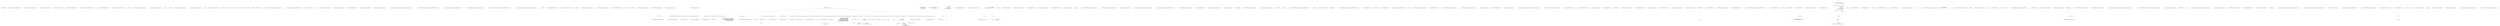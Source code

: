 digraph  {
n9 [label="Nancy.ViewEngines.DefaultViewRenderer", span=""];
n0 [cluster="Nancy.ViewEngines.DefaultViewRenderer.DefaultViewRenderer(Nancy.ViewEngines.IViewFactory)", label="Entry Nancy.ViewEngines.DefaultViewRenderer.DefaultViewRenderer(Nancy.ViewEngines.IViewFactory)", span="14-14"];
n2 [cluster="Nancy.ViewEngines.DefaultViewRenderer.DefaultViewRenderer(Nancy.ViewEngines.IViewFactory)", label="Exit Nancy.ViewEngines.DefaultViewRenderer.DefaultViewRenderer(Nancy.ViewEngines.IViewFactory)", span="14-14"];
n3 [cluster="Nancy.ViewEngines.DefaultViewRenderer.RenderView(Nancy.NancyContext, string, object)", label="Entry Nancy.ViewEngines.DefaultViewRenderer.RenderView(Nancy.NancyContext, string, object)", span="26-26"];
n7 [cluster="Nancy.ViewEngines.ViewLocationContext.ViewLocationContext()", label="Entry Nancy.ViewEngines.ViewLocationContext.ViewLocationContext()", span="5-5"];
n6 [cluster="Nancy.ViewEngines.DefaultViewRenderer.RenderView(Nancy.NancyContext, string, object)", label="Exit Nancy.ViewEngines.DefaultViewRenderer.RenderView(Nancy.NancyContext, string, object)", span="26-26"];
n8 [cluster="Nancy.ViewEngines.IViewFactory.RenderView(string, dynamic, Nancy.ViewEngines.ViewLocationContext)", label="Entry Nancy.ViewEngines.IViewFactory.RenderView(string, dynamic, Nancy.ViewEngines.ViewLocationContext)", span="14-14"];
m0_0 [cluster="Nancy.Tests.Unit.ViewEngines.DefaultViewRendererFixture.DefaultViewRendererFixture()", file="DefaultViewRendererFixture.cs", label="Entry Nancy.Tests.Unit.ViewEngines.DefaultViewRendererFixture.DefaultViewRendererFixture()", span="13-13"];
m0_3 [cluster="Nancy.Tests.Unit.ViewEngines.DefaultViewRendererFixture.DefaultViewRendererFixture()", file="DefaultViewRendererFixture.cs", label="Exit Nancy.Tests.Unit.ViewEngines.DefaultViewRendererFixture.DefaultViewRendererFixture()", span="13-13"];
m0_4 [cluster="Unk.>", file="DefaultViewRendererFixture.cs", label="Entry Unk.>", span=""];
m0_17 [cluster="Unk.Matches", file="DefaultViewRendererFixture.cs", label="Entry Unk.Matches", span=""];
m0_22 [cluster="Nancy.Tests.Unit.ViewEngines.DefaultViewRendererFixture.Should_invoke_factory_with_view_name()", file="DefaultViewRendererFixture.cs", label="Entry Nancy.Tests.Unit.ViewEngines.DefaultViewRendererFixture.Should_invoke_factory_with_view_name()", span="36-36"];
m0_26 [cluster="Nancy.Tests.Unit.ViewEngines.DefaultViewRendererFixture.Should_invoke_factory_with_view_name()", file="DefaultViewRendererFixture.cs", label="Exit Nancy.Tests.Unit.ViewEngines.DefaultViewRendererFixture.Should_invoke_factory_with_view_name()", span="36-36"];
m0_36 [cluster="object.Object()", file="DefaultViewRendererFixture.cs", label="Entry object.Object()", span="0-0"];
m0_13 [cluster="Unk.MustHaveHappened", file="DefaultViewRendererFixture.cs", label="Entry Unk.MustHaveHappened", span=""];
m0_31 [cluster="Nancy.Tests.Unit.ViewEngines.DefaultViewRendererFixture.Should_invoke_factory_with_model()", file="DefaultViewRendererFixture.cs", label="Entry Nancy.Tests.Unit.ViewEngines.DefaultViewRendererFixture.Should_invoke_factory_with_model()", span="49-49"];
m0_35 [cluster="Nancy.Tests.Unit.ViewEngines.DefaultViewRendererFixture.Should_invoke_factory_with_model()", file="DefaultViewRendererFixture.cs", label="Exit Nancy.Tests.Unit.ViewEngines.DefaultViewRendererFixture.Should_invoke_factory_with_model()", span="49-49"];
m0_12 [cluster="Unk.CallTo", file="DefaultViewRendererFixture.cs", label="Entry Unk.CallTo", span=""];
m0_27 [cluster="Nancy.ViewEngines.DefaultViewRenderer.RenderView(Nancy.NancyContext, string, object)", file="DefaultViewRendererFixture.cs", label="Entry Nancy.ViewEngines.DefaultViewRenderer.RenderView(Nancy.NancyContext, string, object)", span="26-26"];
m0_11 [cluster="Unk.RenderView", file="DefaultViewRendererFixture.cs", label="Entry Unk.RenderView", span=""];
m0_37 [cluster="lambda expression", file="DefaultViewRendererFixture.cs", label="Entry lambda expression", span="58-58"];
m0_14 [cluster="lambda expression", file="DefaultViewRendererFixture.cs", label="Entry lambda expression", span="29-32"];
m0_16 [cluster="lambda expression", file="DefaultViewRendererFixture.cs", label="Exit lambda expression", span="29-32"];
m0_18 [cluster="lambda expression", file="DefaultViewRendererFixture.cs", label="Entry lambda expression", span="32-32"];
m0_20 [cluster="lambda expression", file="DefaultViewRendererFixture.cs", label="Exit lambda expression", span="32-32"];
m0_28 [cluster="lambda expression", file="DefaultViewRendererFixture.cs", label="Entry lambda expression", span="45-45"];
m0_30 [cluster="lambda expression", file="DefaultViewRendererFixture.cs", label="Exit lambda expression", span="45-45"];
m0_39 [cluster="lambda expression", file="DefaultViewRendererFixture.cs", label="Exit lambda expression", span="58-58"];
m0_21 [cluster="Unk.Equals", file="DefaultViewRendererFixture.cs", label="Entry Unk.Equals", span=""];
m0_6 [cluster="Nancy.Tests.Unit.ViewEngines.DefaultViewRendererFixture.Should_invoke_factory_with_view_location_context_containing_context()", file="DefaultViewRendererFixture.cs", label="Entry Nancy.Tests.Unit.ViewEngines.DefaultViewRendererFixture.Should_invoke_factory_with_view_location_context_containing_context()", span="20-20"];
m0_10 [cluster="Nancy.Tests.Unit.ViewEngines.DefaultViewRendererFixture.Should_invoke_factory_with_view_location_context_containing_context()", file="DefaultViewRendererFixture.cs", label="Exit Nancy.Tests.Unit.ViewEngines.DefaultViewRendererFixture.Should_invoke_factory_with_view_location_context_containing_context()", span="20-20"];
m0_40 [file="DefaultViewRendererFixture.cs", label="Nancy.Tests.Unit.ViewEngines.DefaultViewRendererFixture", span=""];
m0_41 [file="DefaultViewRendererFixture.cs", label=context, span=""];
m0_42 [file="DefaultViewRendererFixture.cs", label=viewName, span=""];
m0_43 [file="DefaultViewRendererFixture.cs", label=model, span=""];
m1_0 [cluster="Nancy.ViewEngines.IViewRenderer.RenderView(Nancy.NancyContext, string, object)", file="IViewRenderer.cs", label="Entry Nancy.ViewEngines.IViewRenderer.RenderView(Nancy.NancyContext, string, object)", span="15-15"];
m1_1 [cluster="Nancy.ViewEngines.IViewRenderer.RenderView(Nancy.NancyContext, string, object)", file="IViewRenderer.cs", label="Exit Nancy.ViewEngines.IViewRenderer.RenderView(Nancy.NancyContext, string, object)", span="15-15"];
m2_143 [cluster="Nancy.Bootstrapper.Pipelines.Pipelines(Nancy.Bootstrapper.IPipelines)", file="NancyBootstrapperBase.cs", label="Entry Nancy.Bootstrapper.Pipelines.Pipelines(Nancy.Bootstrapper.IPipelines)", span="23-23"];
m2_66 [cluster="Nancy.Bootstrapper.NancyBootstrapperBase<TContainer>.GetApplicationStartupTasks()", file="NancyBootstrapperBase.cs", label="Entry Nancy.Bootstrapper.NancyBootstrapperBase<TContainer>.GetApplicationStartupTasks()", span="355-355"];
m2_94 [cluster="Nancy.Bootstrapper.NancyBootstrapperBase<TContainer>.GetApplicationStartupTasks()", file="NancyBootstrapperBase.cs", label="Exit Nancy.Bootstrapper.NancyBootstrapperBase<TContainer>.GetApplicationStartupTasks()", span="355-355"];
m2_59 [cluster="Nancy.Bootstrapper.NancyBootstrapperBase<TContainer>.RegisterInstances(TContainer, System.Collections.Generic.IEnumerable<Nancy.Bootstrapper.InstanceRegistration>)", file="NancyBootstrapperBase.cs", label="Entry Nancy.Bootstrapper.NancyBootstrapperBase<TContainer>.RegisterInstances(TContainer, System.Collections.Generic.IEnumerable<Nancy.Bootstrapper.InstanceRegistration>)", span="602-602"];
m2_164 [cluster="Nancy.Bootstrapper.NancyBootstrapperBase<TContainer>.RegisterInstances(TContainer, System.Collections.Generic.IEnumerable<Nancy.Bootstrapper.InstanceRegistration>)", file="NancyBootstrapperBase.cs", label="Exit Nancy.Bootstrapper.NancyBootstrapperBase<TContainer>.RegisterInstances(TContainer, System.Collections.Generic.IEnumerable<Nancy.Bootstrapper.InstanceRegistration>)", span="602-602"];
m2_146 [cluster="Nancy.Bootstrapper.NancyBootstrapperBase<TContainer>.RequestStartup(TContainer, Nancy.Bootstrapper.IPipelines, Nancy.NancyContext)", file="NancyBootstrapperBase.cs", label="Entry Nancy.Bootstrapper.NancyBootstrapperBase<TContainer>.RequestStartup(TContainer, Nancy.Bootstrapper.IPipelines, Nancy.NancyContext)", span="520-520"];
m2_152 [cluster="Nancy.Bootstrapper.NancyBootstrapperBase<TContainer>.RequestStartup(TContainer, Nancy.Bootstrapper.IPipelines, Nancy.NancyContext)", file="NancyBootstrapperBase.cs", label="Exit Nancy.Bootstrapper.NancyBootstrapperBase<TContainer>.RequestStartup(TContainer, Nancy.Bootstrapper.IPipelines, Nancy.NancyContext)", span="520-520"];
m2_65 [cluster="Nancy.Bootstrapper.NancyBootstrapperBase<TContainer>.RegisterModules(TContainer, System.Collections.Generic.IEnumerable<Nancy.Bootstrapper.ModuleRegistration>)", file="NancyBootstrapperBase.cs", label="Entry Nancy.Bootstrapper.NancyBootstrapperBase<TContainer>.RegisterModules(TContainer, System.Collections.Generic.IEnumerable<Nancy.Bootstrapper.ModuleRegistration>)", span="595-595"];
m2_163 [cluster="Nancy.Bootstrapper.NancyBootstrapperBase<TContainer>.RegisterModules(TContainer, System.Collections.Generic.IEnumerable<Nancy.Bootstrapper.ModuleRegistration>)", file="NancyBootstrapperBase.cs", label="Exit Nancy.Bootstrapper.NancyBootstrapperBase<TContainer>.RegisterModules(TContainer, System.Collections.Generic.IEnumerable<Nancy.Bootstrapper.ModuleRegistration>)", span="595-595"];
m2_133 [cluster="object.GetHashCode()", file="NancyBootstrapperBase.cs", label="Entry object.GetHashCode()", span="0-0"];
m2_62 [cluster="Nancy.Bootstrapper.NancyBootstrapperBase<TContainer>.GetEnvironmentConfigurator()", file="NancyBootstrapperBase.cs", label="Entry Nancy.Bootstrapper.NancyBootstrapperBase<TContainer>.GetEnvironmentConfigurator()", span="343-343"];
m2_92 [cluster="Nancy.Bootstrapper.NancyBootstrapperBase<TContainer>.GetEnvironmentConfigurator()", file="NancyBootstrapperBase.cs", label="Exit Nancy.Bootstrapper.NancyBootstrapperBase<TContainer>.GetEnvironmentConfigurator()", span="343-343"];
m2_129 [cluster="object.Equals(object)", file="NancyBootstrapperBase.cs", label="Entry object.Equals(object)", span="0-0"];
m2_46 [cluster="Nancy.Bootstrapper.NancyBootstrapperBase<TContainer>.RegisterBootstrapperTypes(TContainer)", file="NancyBootstrapperBase.cs", label="Entry Nancy.Bootstrapper.NancyBootstrapperBase<TContainer>.RegisterBootstrapperTypes(TContainer)", span="573-573"];
m2_160 [cluster="Nancy.Bootstrapper.NancyBootstrapperBase<TContainer>.RegisterBootstrapperTypes(TContainer)", file="NancyBootstrapperBase.cs", label="Exit Nancy.Bootstrapper.NancyBootstrapperBase<TContainer>.RegisterBootstrapperTypes(TContainer)", span="573-573"];
m2_68 [cluster="Nancy.Bootstrapper.IApplicationStartup.Initialize(Nancy.Bootstrapper.IPipelines)", file="NancyBootstrapperBase.cs", label="Entry Nancy.Bootstrapper.IApplicationStartup.Initialize(Nancy.Bootstrapper.IPipelines)", span="11-11"];
m2_150 [cluster="object.ToString()", file="NancyBootstrapperBase.cs", label="Entry object.ToString()", span="0-0"];
m2_197 [cluster="System.Activator.CreateInstance(System.Type)", file="NancyBootstrapperBase.cs", label="Entry System.Activator.CreateInstance(System.Type)", span="0-0"];
m2_56 [cluster="Nancy.Bootstrapper.NancyBootstrapperBase<TContainer>.GetAdditionalInstances()", file="NancyBootstrapperBase.cs", label="Entry Nancy.Bootstrapper.NancyBootstrapperBase<TContainer>.GetAdditionalInstances()", span="609-609"];
m2_165 [cluster="Nancy.Bootstrapper.NancyBootstrapperBase<TContainer>.GetAdditionalInstances()", file="NancyBootstrapperBase.cs", label="return new[] {\r\n                new InstanceRegistration(typeof(CryptographyConfiguration), this.CryptographyConfiguration),\r\n                new InstanceRegistration(typeof(NancyInternalConfiguration), this.GetInitializedInternalConfiguration()),\r\n                new InstanceRegistration(typeof(IRootPathProvider), this.RootPathProvider),\r\n                new InstanceRegistration(typeof(IAssemblyCatalog), this.AssemblyCatalog),\r\n                new InstanceRegistration(typeof(ITypeCatalog), this.TypeCatalog),\r\n            };", span="611-617"];
m2_166 [cluster="Nancy.Bootstrapper.NancyBootstrapperBase<TContainer>.GetAdditionalInstances()", file="NancyBootstrapperBase.cs", label="Exit Nancy.Bootstrapper.NancyBootstrapperBase<TContainer>.GetAdditionalInstances()", span="609-609"];
m2_187 [cluster="Nancy.Bootstrapper.NancyBootstrapperBase<TContainer>.GetRootPathProvider()", file="NancyBootstrapperBase.cs", label="Entry Nancy.Bootstrapper.NancyBootstrapperBase<TContainer>.GetRootPathProvider()", span="683-683"];
m2_188 [cluster="Nancy.Bootstrapper.NancyBootstrapperBase<TContainer>.GetRootPathProvider()", file="NancyBootstrapperBase.cs", label="var providerTypes = this.TypeCatalog\r\n                .GetTypesAssignableTo<IRootPathProvider>(TypeResolveStrategies.ExcludeNancy)\r\n                .ToArray()", span="685-687"];
m2_189 [cluster="Nancy.Bootstrapper.NancyBootstrapperBase<TContainer>.GetRootPathProvider()", file="NancyBootstrapperBase.cs", label="providerTypes.Length > 1", span="689-689"];
m2_190 [cluster="Nancy.Bootstrapper.NancyBootstrapperBase<TContainer>.GetRootPathProvider()", file="NancyBootstrapperBase.cs", label="throw new MultipleRootPathProvidersLocatedException(providerTypes);", span="691-691"];
m2_191 [cluster="Nancy.Bootstrapper.NancyBootstrapperBase<TContainer>.GetRootPathProvider()", file="NancyBootstrapperBase.cs", label="var providerType =\r\n                providerTypes.SingleOrDefault() ?? typeof(DefaultRootPathProvider)", span="694-695"];
m2_192 [cluster="Nancy.Bootstrapper.NancyBootstrapperBase<TContainer>.GetRootPathProvider()", file="NancyBootstrapperBase.cs", label="return Activator.CreateInstance(providerType) as IRootPathProvider;", span="697-697"];
m2_193 [cluster="Nancy.Bootstrapper.NancyBootstrapperBase<TContainer>.GetRootPathProvider()", file="NancyBootstrapperBase.cs", label="Exit Nancy.Bootstrapper.NancyBootstrapperBase<TContainer>.GetRootPathProvider()", span="683-683"];
m2_126 [cluster="Nancy.Bootstrapper.NancyBootstrapperBase<TContainer>.Equals(object)", file="NancyBootstrapperBase.cs", label="Entry Nancy.Bootstrapper.NancyBootstrapperBase<TContainer>.Equals(object)", span="453-453"];
m2_127 [cluster="Nancy.Bootstrapper.NancyBootstrapperBase<TContainer>.Equals(object)", file="NancyBootstrapperBase.cs", label="return base.Equals(obj);", span="455-455"];
m2_128 [cluster="Nancy.Bootstrapper.NancyBootstrapperBase<TContainer>.Equals(object)", file="NancyBootstrapperBase.cs", label="Exit Nancy.Bootstrapper.NancyBootstrapperBase<TContainer>.Equals(object)", span="453-453"];
m2_125 [cluster="Nancy.Bootstrapper.NancyBootstrapperBase<TContainer>.Dispose(bool)", file="NancyBootstrapperBase.cs", label="Entry Nancy.Bootstrapper.NancyBootstrapperBase<TContainer>.Dispose(bool)", span="544-544"];
m2_155 [cluster="Nancy.Bootstrapper.NancyBootstrapperBase<TContainer>.Dispose(bool)", file="NancyBootstrapperBase.cs", label="Exit Nancy.Bootstrapper.NancyBootstrapperBase<TContainer>.Dispose(bool)", span="544-544"];
m2_54 [cluster="string.Format(string, object)", file="NancyBootstrapperBase.cs", label="Entry string.Format(string, object)", span="0-0"];
m2_95 [cluster="Nancy.Bootstrapper.NancyBootstrapperBase<TContainer>.RegisterAndGetRequestStartupTasks(TContainer, System.Type[])", file="NancyBootstrapperBase.cs", label="Entry Nancy.Bootstrapper.NancyBootstrapperBase<TContainer>.RegisterAndGetRequestStartupTasks(TContainer, System.Type[])", span="363-363"];
m2_96 [cluster="Nancy.Bootstrapper.NancyBootstrapperBase<TContainer>.RegisterAndGetRequestStartupTasks(TContainer, System.Type[])", file="NancyBootstrapperBase.cs", label="Exit Nancy.Bootstrapper.NancyBootstrapperBase<TContainer>.RegisterAndGetRequestStartupTasks(TContainer, System.Type[])", span="363-363"];
m2_49 [cluster="Nancy.Bootstrapper.NancyInternalConfiguration.GetCollectionTypeRegistrations()", file="NancyBootstrapperBase.cs", label="Entry Nancy.Bootstrapper.NancyInternalConfiguration.GetCollectionTypeRegistrations()", span="406-406"];
m2_64 [cluster="Nancy.Bootstrapper.NancyBootstrapperBase<TContainer>.RegisterNancyEnvironment(TContainer, Nancy.Configuration.INancyEnvironment)", file="NancyBootstrapperBase.cs", label="Entry Nancy.Bootstrapper.NancyBootstrapperBase<TContainer>.RegisterNancyEnvironment(TContainer, Nancy.Configuration.INancyEnvironment)", span="565-565"];
m2_159 [cluster="Nancy.Bootstrapper.NancyBootstrapperBase<TContainer>.RegisterNancyEnvironment(TContainer, Nancy.Configuration.INancyEnvironment)", file="NancyBootstrapperBase.cs", label="Exit Nancy.Bootstrapper.NancyBootstrapperBase<TContainer>.RegisterNancyEnvironment(TContainer, Nancy.Configuration.INancyEnvironment)", span="565-565"];
m2_71 [cluster="Nancy.AsyncNamedPipelineBase<TAsyncDelegate, TSyncDelegate>.AddItemToStartOfPipeline(TSyncDelegate)", file="NancyBootstrapperBase.cs", label="Entry Nancy.AsyncNamedPipelineBase<TAsyncDelegate, TSyncDelegate>.AddItemToStartOfPipeline(TSyncDelegate)", span="64-64"];
m2_55 [cluster="Nancy.Conventions.NancyConventions.GetInstanceRegistrations()", file="NancyBootstrapperBase.cs", label="Entry Nancy.Conventions.NancyConventions.GetInstanceRegistrations()", span="72-72"];
m2_145 [cluster="Nancy.Bootstrapper.IRequestStartup.Initialize(Nancy.Bootstrapper.IPipelines, Nancy.NancyContext)", file="NancyBootstrapperBase.cs", label="Entry Nancy.Bootstrapper.IRequestStartup.Initialize(Nancy.Bootstrapper.IPipelines, Nancy.NancyContext)", span="12-12"];
m2_48 [cluster="Nancy.Bootstrapper.NancyInternalConfiguration.GetTypeRegistrations()", file="NancyBootstrapperBase.cs", label="Entry Nancy.Bootstrapper.NancyInternalConfiguration.GetTypeRegistrations()", span="356-356"];
m2_7 [cluster="Nancy.Tests.Fakes.FakeRoute.FakeRoute()", file="NancyBootstrapperBase.cs", label="Entry Nancy.Tests.Fakes.FakeRoute.FakeRoute()", span="8-8"];
m2_47 [cluster="Nancy.Bootstrapper.NancyBootstrapperBase<TContainer>.ConfigureApplicationContainer(TContainer)", file="NancyBootstrapperBase.cs", label="Entry Nancy.Bootstrapper.NancyBootstrapperBase<TContainer>.ConfigureApplicationContainer(TContainer)", span="528-528"];
m2_153 [cluster="Nancy.Bootstrapper.NancyBootstrapperBase<TContainer>.ConfigureApplicationContainer(TContainer)", file="NancyBootstrapperBase.cs", label="Exit Nancy.Bootstrapper.NancyBootstrapperBase<TContainer>.ConfigureApplicationContainer(TContainer)", span="528-528"];
m2_11 [cluster="System.Func<T, TResult>.Invoke(T)", file="NancyBootstrapperBase.cs", label="Entry System.Func<T, TResult>.Invoke(T)", span="0-0"];
m2_3 [cluster="Nancy.Tests.Fakes.FakeRouteResolver.GetRoute(Nancy.IRequest, System.Collections.Generic.IEnumerable<Nancy.ModuleMeta>, Nancy.INancyApplication)", file="NancyBootstrapperBase.cs", label="this.Path = description.Path", span="14-14"];
m2_61 [cluster="Nancy.Bootstrapper.NancyBootstrapperBase<TContainer>.RegisterRegistrationTasks(System.Collections.Generic.IEnumerable<Nancy.Bootstrapper.IRegistrations>)", file="NancyBootstrapperBase.cs", label="Entry Nancy.Bootstrapper.NancyBootstrapperBase<TContainer>.RegisterRegistrationTasks(System.Collections.Generic.IEnumerable<Nancy.Bootstrapper.IRegistrations>)", span="656-656"];
m2_179 [cluster="Nancy.Bootstrapper.NancyBootstrapperBase<TContainer>.RegisterRegistrationTasks(System.Collections.Generic.IEnumerable<Nancy.Bootstrapper.IRegistrations>)", file="NancyBootstrapperBase.cs", label="this.RegisterTypes(this.ApplicationContainer, applicationTypeRegistrations)", span="664-664"];
m2_177 [cluster="Nancy.Bootstrapper.NancyBootstrapperBase<TContainer>.RegisterRegistrationTasks(System.Collections.Generic.IEnumerable<Nancy.Bootstrapper.IRegistrations>)", file="NancyBootstrapperBase.cs", label="var applicationTypeRegistrations = registrationTask.TypeRegistrations", span="660-660"];
m2_182 [cluster="Nancy.Bootstrapper.NancyBootstrapperBase<TContainer>.RegisterRegistrationTasks(System.Collections.Generic.IEnumerable<Nancy.Bootstrapper.IRegistrations>)", file="NancyBootstrapperBase.cs", label="this.RegisterCollectionTypes(this.ApplicationContainer, applicationCollectionRegistrations)", span="671-671"];
m2_185 [cluster="Nancy.Bootstrapper.NancyBootstrapperBase<TContainer>.RegisterRegistrationTasks(System.Collections.Generic.IEnumerable<Nancy.Bootstrapper.IRegistrations>)", file="NancyBootstrapperBase.cs", label="this.RegisterInstances(this.ApplicationContainer, applicationInstanceRegistrations)", span="678-678"];
m2_178 [cluster="Nancy.Bootstrapper.NancyBootstrapperBase<TContainer>.RegisterRegistrationTasks(System.Collections.Generic.IEnumerable<Nancy.Bootstrapper.IRegistrations>)", file="NancyBootstrapperBase.cs", label="applicationTypeRegistrations != null", span="662-662"];
m2_180 [cluster="Nancy.Bootstrapper.NancyBootstrapperBase<TContainer>.RegisterRegistrationTasks(System.Collections.Generic.IEnumerable<Nancy.Bootstrapper.IRegistrations>)", file="NancyBootstrapperBase.cs", label="var applicationCollectionRegistrations = registrationTask.CollectionTypeRegistrations", span="667-667"];
m2_176 [cluster="Nancy.Bootstrapper.NancyBootstrapperBase<TContainer>.RegisterRegistrationTasks(System.Collections.Generic.IEnumerable<Nancy.Bootstrapper.IRegistrations>)", file="NancyBootstrapperBase.cs", label="registrationTasks.ToList()", span="658-658"];
m2_181 [cluster="Nancy.Bootstrapper.NancyBootstrapperBase<TContainer>.RegisterRegistrationTasks(System.Collections.Generic.IEnumerable<Nancy.Bootstrapper.IRegistrations>)", file="NancyBootstrapperBase.cs", label="applicationCollectionRegistrations != null", span="669-669"];
m2_183 [cluster="Nancy.Bootstrapper.NancyBootstrapperBase<TContainer>.RegisterRegistrationTasks(System.Collections.Generic.IEnumerable<Nancy.Bootstrapper.IRegistrations>)", file="NancyBootstrapperBase.cs", label="var applicationInstanceRegistrations = registrationTask.InstanceRegistrations", span="674-674"];
m2_184 [cluster="Nancy.Bootstrapper.NancyBootstrapperBase<TContainer>.RegisterRegistrationTasks(System.Collections.Generic.IEnumerable<Nancy.Bootstrapper.IRegistrations>)", file="NancyBootstrapperBase.cs", label="applicationInstanceRegistrations != null", span="676-676"];
m2_186 [cluster="Nancy.Bootstrapper.NancyBootstrapperBase<TContainer>.RegisterRegistrationTasks(System.Collections.Generic.IEnumerable<Nancy.Bootstrapper.IRegistrations>)", file="NancyBootstrapperBase.cs", label="Exit Nancy.Bootstrapper.NancyBootstrapperBase<TContainer>.RegisterRegistrationTasks(System.Collections.Generic.IEnumerable<Nancy.Bootstrapper.IRegistrations>)", span="656-656"];
m2_144 [cluster="System.Collections.Generic.IEnumerable<TSource>.Any<TSource>()", file="NancyBootstrapperBase.cs", label="Entry System.Collections.Generic.IEnumerable<TSource>.Any<TSource>()", span="0-0"];
m2_89 [cluster="System.IO.Stream.Write(byte[], int, int)", file="NancyBootstrapperBase.cs", label="Entry System.IO.Stream.Write(byte[], int, int)", span="0-0"];
m2_53 [cluster="Nancy.Conventions.NancyConventions.Validate()", file="NancyBootstrapperBase.cs", label="Entry Nancy.Conventions.NancyConventions.Validate()", span="54-54"];
m2_134 [cluster="Nancy.Bootstrapper.NancyBootstrapperBase<TContainer>.InitializeRequestPipelines(Nancy.NancyContext)", file="NancyBootstrapperBase.cs", label="Entry Nancy.Bootstrapper.NancyBootstrapperBase<TContainer>.InitializeRequestPipelines(Nancy.NancyContext)", span="472-472"];
m2_135 [cluster="Nancy.Bootstrapper.NancyBootstrapperBase<TContainer>.InitializeRequestPipelines(Nancy.NancyContext)", file="NancyBootstrapperBase.cs", label="var requestPipelines =\r\n                new Pipelines(this.ApplicationPipelines)", span="474-475"];
m2_136 [cluster="Nancy.Bootstrapper.NancyBootstrapperBase<TContainer>.InitializeRequestPipelines(Nancy.NancyContext)", file="NancyBootstrapperBase.cs", label="this.RequestStartupTaskTypeCache.Any()", span="477-477"];
m2_137 [cluster="Nancy.Bootstrapper.NancyBootstrapperBase<TContainer>.InitializeRequestPipelines(Nancy.NancyContext)", file="NancyBootstrapperBase.cs", label="var startupTasks = this.RegisterAndGetRequestStartupTasks(this.ApplicationContainer, this.RequestStartupTaskTypeCache)", span="479-479"];
m2_140 [cluster="Nancy.Bootstrapper.NancyBootstrapperBase<TContainer>.InitializeRequestPipelines(Nancy.NancyContext)", file="NancyBootstrapperBase.cs", label="this.RequestStartup(this.ApplicationContainer, requestPipelines, context)", span="487-487"];
m2_139 [cluster="Nancy.Bootstrapper.NancyBootstrapperBase<TContainer>.InitializeRequestPipelines(Nancy.NancyContext)", file="NancyBootstrapperBase.cs", label="requestStartup.Initialize(requestPipelines, context)", span="483-483"];
m2_141 [cluster="Nancy.Bootstrapper.NancyBootstrapperBase<TContainer>.InitializeRequestPipelines(Nancy.NancyContext)", file="NancyBootstrapperBase.cs", label="return requestPipelines;", span="489-489"];
m2_138 [cluster="Nancy.Bootstrapper.NancyBootstrapperBase<TContainer>.InitializeRequestPipelines(Nancy.NancyContext)", file="NancyBootstrapperBase.cs", label=startupTasks, span="481-481"];
m2_142 [cluster="Nancy.Bootstrapper.NancyBootstrapperBase<TContainer>.InitializeRequestPipelines(Nancy.NancyContext)", file="NancyBootstrapperBase.cs", label="Exit Nancy.Bootstrapper.NancyBootstrapperBase<TContainer>.InitializeRequestPipelines(Nancy.NancyContext)", span="472-472"];
m2_44 [cluster="System.InvalidOperationException.InvalidOperationException(string)", file="NancyBootstrapperBase.cs", label="Entry System.InvalidOperationException.InvalidOperationException(string)", span="0-0"];
m2_52 [cluster="Nancy.Bootstrapper.NancyBootstrapperBase<TContainer>.ConfigureConventions(Nancy.Conventions.NancyConventions)", file="NancyBootstrapperBase.cs", label="Entry Nancy.Bootstrapper.NancyBootstrapperBase<TContainer>.ConfigureConventions(Nancy.Conventions.NancyConventions)", span="536-536"];
m2_154 [cluster="Nancy.Bootstrapper.NancyBootstrapperBase<TContainer>.ConfigureConventions(Nancy.Conventions.NancyConventions)", file="NancyBootstrapperBase.cs", label="Exit Nancy.Bootstrapper.NancyBootstrapperBase<TContainer>.ConfigureConventions(Nancy.Conventions.NancyConventions)", span="536-536"];
m2_130 [cluster="Nancy.Bootstrapper.NancyBootstrapperBase<TContainer>.GetHashCode()", file="NancyBootstrapperBase.cs", label="Entry Nancy.Bootstrapper.NancyBootstrapperBase<TContainer>.GetHashCode()", span="462-462"];
m2_131 [cluster="Nancy.Bootstrapper.NancyBootstrapperBase<TContainer>.GetHashCode()", file="NancyBootstrapperBase.cs", label="return base.GetHashCode();", span="464-464"];
m2_132 [cluster="Nancy.Bootstrapper.NancyBootstrapperBase<TContainer>.GetHashCode()", file="NancyBootstrapperBase.cs", label="Exit Nancy.Bootstrapper.NancyBootstrapperBase<TContainer>.GetHashCode()", span="462-462"];
m2_73 [cluster="Nancy.Diagnostics.IDiagnostics.Initialize(Nancy.Bootstrapper.IPipelines)", file="NancyBootstrapperBase.cs", label="Entry Nancy.Diagnostics.IDiagnostics.Initialize(Nancy.Bootstrapper.IPipelines)", span="13-13"];
m2_170 [cluster="Nancy.Bootstrapper.CollectionTypeRegistration.CollectionTypeRegistration(System.Type, System.Collections.Generic.IEnumerable<System.Type>, Nancy.Bootstrapper.Lifetime)", file="NancyBootstrapperBase.cs", label="Entry Nancy.Bootstrapper.CollectionTypeRegistration.CollectionTypeRegistration(System.Type, System.Collections.Generic.IEnumerable<System.Type>, Nancy.Bootstrapper.Lifetime)", span="21-21"];
m2_51 [cluster="System.Collections.Generic.IEnumerable<TSource>.Concat<TSource>(System.Collections.Generic.IEnumerable<TSource>)", file="NancyBootstrapperBase.cs", label="Entry System.Collections.Generic.IEnumerable<TSource>.Concat<TSource>(System.Collections.Generic.IEnumerable<TSource>)", span="0-0"];
m2_194 [cluster="Nancy.ITypeCatalog.GetTypesAssignableTo<TType>(Nancy.TypeResolveStrategy)", file="NancyBootstrapperBase.cs", label="Entry Nancy.ITypeCatalog.GetTypesAssignableTo<TType>(Nancy.TypeResolveStrategy)", span="39-39"];
m2_196 [cluster="System.Collections.Generic.IEnumerable<TSource>.SingleOrDefault<TSource>()", file="NancyBootstrapperBase.cs", label="Entry System.Collections.Generic.IEnumerable<TSource>.SingleOrDefault<TSource>()", span="0-0"];
m2_147 [cluster="Nancy.Bootstrapper.NancyBootstrapperBase<TContainer>.ToString()", file="NancyBootstrapperBase.cs", label="Entry Nancy.Bootstrapper.NancyBootstrapperBase<TContainer>.ToString()", span="496-496"];
m2_148 [cluster="Nancy.Bootstrapper.NancyBootstrapperBase<TContainer>.ToString()", file="NancyBootstrapperBase.cs", label="return base.ToString();", span="498-498"];
m2_149 [cluster="Nancy.Bootstrapper.NancyBootstrapperBase<TContainer>.ToString()", file="NancyBootstrapperBase.cs", label="Exit Nancy.Bootstrapper.NancyBootstrapperBase<TContainer>.ToString()", span="496-496"];
m2_83 [cluster="string.IsNullOrEmpty(string)", file="NancyBootstrapperBase.cs", label="Entry string.IsNullOrEmpty(string)", span="0-0"];
m2_175 [cluster="System.InvalidOperationException.InvalidOperationException(string, System.Exception)", file="NancyBootstrapperBase.cs", label="Entry System.InvalidOperationException.InvalidOperationException(string, System.Exception)", span="0-0"];
m2_72 [cluster="Nancy.Bootstrapper.NancyBootstrapperBase<TContainer>.GetDiagnostics()", file="NancyBootstrapperBase.cs", label="Entry Nancy.Bootstrapper.NancyBootstrapperBase<TContainer>.GetDiagnostics()", span="349-349"];
m2_93 [cluster="Nancy.Bootstrapper.NancyBootstrapperBase<TContainer>.GetDiagnostics()", file="NancyBootstrapperBase.cs", label="Exit Nancy.Bootstrapper.NancyBootstrapperBase<TContainer>.GetDiagnostics()", span="349-349"];
m2_67 [cluster="System.Collections.Generic.IEnumerable<TSource>.ToList<TSource>()", file="NancyBootstrapperBase.cs", label="Entry System.Collections.Generic.IEnumerable<TSource>.ToList<TSource>()", span="0-0"];
m2_167 [cluster="Nancy.Bootstrapper.InstanceRegistration.InstanceRegistration(System.Type, object)", file="NancyBootstrapperBase.cs", label="Entry Nancy.Bootstrapper.InstanceRegistration.InstanceRegistration(System.Type, object)", span="14-14"];
m2_102 [cluster="Nancy.Bootstrapper.NancyBootstrapperBase<TContainer>.GetEngine()", file="NancyBootstrapperBase.cs", label="Entry Nancy.Bootstrapper.NancyBootstrapperBase<TContainer>.GetEngine()", span="390-390"];
m2_103 [cluster="Nancy.Bootstrapper.NancyBootstrapperBase<TContainer>.GetEngine()", file="NancyBootstrapperBase.cs", label="!this.initialised", span="392-392"];
m2_105 [cluster="Nancy.Bootstrapper.NancyBootstrapperBase<TContainer>.GetEngine()", file="NancyBootstrapperBase.cs", label="var engine = this.SafeGetNancyEngineInstance()", span="397-397"];
m2_106 [cluster="Nancy.Bootstrapper.NancyBootstrapperBase<TContainer>.GetEngine()", file="NancyBootstrapperBase.cs", label="engine.RequestPipelinesFactory = this.InitializeRequestPipelines", span="399-399"];
m2_104 [cluster="Nancy.Bootstrapper.NancyBootstrapperBase<TContainer>.GetEngine()", file="NancyBootstrapperBase.cs", label="throw new InvalidOperationException(''Bootstrapper is not initialised. Call Initialise before GetEngine'');", span="394-394"];
m2_107 [cluster="Nancy.Bootstrapper.NancyBootstrapperBase<TContainer>.GetEngine()", file="NancyBootstrapperBase.cs", label="return engine;", span="401-401"];
m2_108 [cluster="Nancy.Bootstrapper.NancyBootstrapperBase<TContainer>.GetEngine()", file="NancyBootstrapperBase.cs", label="Exit Nancy.Bootstrapper.NancyBootstrapperBase<TContainer>.GetEngine()", span="390-390"];
m2_195 [cluster="Nancy.Bootstrapper.MultipleRootPathProvidersLocatedException.MultipleRootPathProvidersLocatedException(System.Collections.Generic.IEnumerable<System.Type>)", file="NancyBootstrapperBase.cs", label="Entry Nancy.Bootstrapper.MultipleRootPathProvidersLocatedException.MultipleRootPathProvidersLocatedException(System.Collections.Generic.IEnumerable<System.Type>)", span="51-51"];
m2_12 [cluster="Nancy.Bootstrapper.NancyBootstrapperBase<TContainer>.Initialise()", file="NancyBootstrapperBase.cs", label="Entry Nancy.Bootstrapper.NancyBootstrapperBase<TContainer>.Initialise()", span="241-241"];
m2_21 [cluster="Nancy.Bootstrapper.NancyBootstrapperBase<TContainer>.Initialise()", color=green, community=1, file="NancyBootstrapperBase.cs", label="var typeRegistrations =\r\n                configuration.GetTypeRegistrations()", prediction=0, span="262-263"];
m2_13 [cluster="Nancy.Bootstrapper.NancyBootstrapperBase<TContainer>.Initialise()", file="NancyBootstrapperBase.cs", label="var configuration =\r\n                this.GetInitializedInternalConfiguration()", span="243-244"];
m2_20 [cluster="Nancy.Bootstrapper.NancyBootstrapperBase<TContainer>.Initialise()", file="NancyBootstrapperBase.cs", label="this.ConfigureApplicationContainer(this.ApplicationContainer)", span="260-260"];
m2_22 [cluster="Nancy.Bootstrapper.NancyBootstrapperBase<TContainer>.Initialise()", file="NancyBootstrapperBase.cs", label="var collectionTypeRegistrations = configuration\r\n                .GetCollectionTypeRegistrations()\r\n                .Concat(this.GetApplicationCollections())", span="265-267"];
m2_28 [cluster="Nancy.Bootstrapper.NancyBootstrapperBase<TContainer>.Initialise()", file="NancyBootstrapperBase.cs", label="this.RegisterTypes(this.ApplicationContainer, typeRegistrations)", span="280-280"];
m2_14 [cluster="Nancy.Bootstrapper.NancyBootstrapperBase<TContainer>.Initialise()", file="NancyBootstrapperBase.cs", label="configuration == null", span="246-246"];
m2_16 [cluster="Nancy.Bootstrapper.NancyBootstrapperBase<TContainer>.Initialise()", file="NancyBootstrapperBase.cs", label="!configuration.IsValid", span="251-251"];
m2_19 [cluster="Nancy.Bootstrapper.NancyBootstrapperBase<TContainer>.Initialise()", file="NancyBootstrapperBase.cs", label="this.RegisterBootstrapperTypes(this.ApplicationContainer)", span="258-258"];
m2_23 [cluster="Nancy.Bootstrapper.NancyBootstrapperBase<TContainer>.Initialise()", file="NancyBootstrapperBase.cs", label="this.ConfigureConventions(this.Conventions)", span="270-270"];
m2_29 [cluster="Nancy.Bootstrapper.NancyBootstrapperBase<TContainer>.Initialise()", file="NancyBootstrapperBase.cs", label="this.RegisterCollectionTypes(this.ApplicationContainer, collectionTypeRegistrations)", span="281-281"];
m2_27 [cluster="Nancy.Bootstrapper.NancyBootstrapperBase<TContainer>.Initialise()", file="NancyBootstrapperBase.cs", label="var instanceRegistrations = this.Conventions.GetInstanceRegistrations()\r\n                                            .Concat(this.GetAdditionalInstances())", span="277-278"];
m2_18 [cluster="Nancy.Bootstrapper.NancyBootstrapperBase<TContainer>.Initialise()", file="NancyBootstrapperBase.cs", label="this.ApplicationContainer = this.GetApplicationContainer()", span="256-256"];
m2_24 [cluster="Nancy.Bootstrapper.NancyBootstrapperBase<TContainer>.Initialise()", file="NancyBootstrapperBase.cs", label="var conventionValidationResult = this.Conventions.Validate()", span="271-271"];
m2_30 [cluster="Nancy.Bootstrapper.NancyBootstrapperBase<TContainer>.Initialise()", file="NancyBootstrapperBase.cs", label="this.RegisterInstances(this.ApplicationContainer, instanceRegistrations)", span="282-282"];
m2_31 [cluster="Nancy.Bootstrapper.NancyBootstrapperBase<TContainer>.Initialise()", file="NancyBootstrapperBase.cs", label="this.RegisterRegistrationTasks(this.GetRegistrationTasks())", span="283-283"];
m2_32 [cluster="Nancy.Bootstrapper.NancyBootstrapperBase<TContainer>.Initialise()", file="NancyBootstrapperBase.cs", label="var environment = this.GetEnvironmentConfigurator().ConfigureEnvironment(this.Configure)", span="285-285"];
m2_33 [cluster="Nancy.Bootstrapper.NancyBootstrapperBase<TContainer>.Initialise()", file="NancyBootstrapperBase.cs", label="this.RegisterNancyEnvironment(this.ApplicationContainer, environment)", span="286-286"];
m2_34 [cluster="Nancy.Bootstrapper.NancyBootstrapperBase<TContainer>.Initialise()", file="NancyBootstrapperBase.cs", label="this.RegisterModules(this.ApplicationContainer, this.Modules)", span="288-288"];
m2_35 [cluster="Nancy.Bootstrapper.NancyBootstrapperBase<TContainer>.Initialise()", file="NancyBootstrapperBase.cs", label="this.GetApplicationStartupTasks().ToList()", span="290-290"];
m2_36 [cluster="Nancy.Bootstrapper.NancyBootstrapperBase<TContainer>.Initialise()", file="NancyBootstrapperBase.cs", label="applicationStartupTask.Initialize(this.ApplicationPipelines)", span="292-292"];
m2_37 [cluster="Nancy.Bootstrapper.NancyBootstrapperBase<TContainer>.Initialise()", file="NancyBootstrapperBase.cs", label="this.ApplicationStartup(this.ApplicationContainer, this.ApplicationPipelines)", span="295-295"];
m2_38 [cluster="Nancy.Bootstrapper.NancyBootstrapperBase<TContainer>.Initialise()", file="NancyBootstrapperBase.cs", label="this.RequestStartupTaskTypeCache = this.RequestStartupTasks.ToArray()", span="297-297"];
m2_39 [cluster="Nancy.Bootstrapper.NancyBootstrapperBase<TContainer>.Initialise()", file="NancyBootstrapperBase.cs", label="this.FavIcon != null", span="299-299"];
m2_40 [cluster="Nancy.Bootstrapper.NancyBootstrapperBase<TContainer>.Initialise()", file="NancyBootstrapperBase.cs", label="this.ApplicationPipelines.BeforeRequest.AddItemToStartOfPipeline(ctx =>\r\n                    {\r\n                        if (ctx.Request == null || string.IsNullOrEmpty(ctx.Request.Path))\r\n                        {\r\n                            return null;\r\n                        }\r\n\r\n                        if (String.Equals(ctx.Request.Path, ''/favicon.ico'', StringComparison.OrdinalIgnoreCase))\r\n                        {\r\n                            var response = new Response\r\n                                {\r\n                                    ContentType = ''image/vnd.microsoft.icon'',\r\n                                    StatusCode = HttpStatusCode.OK,\r\n                                    Contents = s => s.Write(this.FavIcon, 0, this.FavIcon.Length)\r\n                                };\r\n\r\n                            response.Headers[''Cache-Control''] = ''public, max-age=604800, must-revalidate'';\r\n\r\n                            return response;\r\n                        }\r\n\r\n                        return null;\r\n                    })", span="301-323"];
m2_41 [cluster="Nancy.Bootstrapper.NancyBootstrapperBase<TContainer>.Initialise()", file="NancyBootstrapperBase.cs", label="this.GetDiagnostics().Initialize(this.ApplicationPipelines)", span="326-326"];
m2_42 [cluster="Nancy.Bootstrapper.NancyBootstrapperBase<TContainer>.Initialise()", file="NancyBootstrapperBase.cs", label="this.initialised = true", span="328-328"];
m2_15 [cluster="Nancy.Bootstrapper.NancyBootstrapperBase<TContainer>.Initialise()", file="NancyBootstrapperBase.cs", label="throw new InvalidOperationException(''Configuration cannot be null'');", span="248-248"];
m2_17 [cluster="Nancy.Bootstrapper.NancyBootstrapperBase<TContainer>.Initialise()", file="NancyBootstrapperBase.cs", label="throw new InvalidOperationException(''Configuration is invalid'');", span="253-253"];
m2_25 [cluster="Nancy.Bootstrapper.NancyBootstrapperBase<TContainer>.Initialise()", file="NancyBootstrapperBase.cs", label="!conventionValidationResult.Item1", span="272-272"];
m2_26 [cluster="Nancy.Bootstrapper.NancyBootstrapperBase<TContainer>.Initialise()", file="NancyBootstrapperBase.cs", label="throw new InvalidOperationException(string.Format(''Conventions are invalid:\n\n{0}'', conventionValidationResult.Item2));", span="274-274"];
m2_43 [cluster="Nancy.Bootstrapper.NancyBootstrapperBase<TContainer>.Initialise()", file="NancyBootstrapperBase.cs", label="Exit Nancy.Bootstrapper.NancyBootstrapperBase<TContainer>.Initialise()", span="241-241"];
m2_6 [cluster="System.Collections.Generic.IEnumerable<TSource>.First<TSource>()", file="NancyBootstrapperBase.cs", label="Entry System.Collections.Generic.IEnumerable<TSource>.First<TSource>()", span="0-0"];
m2_109 [cluster="Nancy.Bootstrapper.NancyBootstrapperBase<TContainer>.SafeGetNancyEngineInstance()", file="NancyBootstrapperBase.cs", label="Entry Nancy.Bootstrapper.NancyBootstrapperBase<TContainer>.SafeGetNancyEngineInstance()", span="638-638"];
m2_171 [cluster="Nancy.Bootstrapper.NancyBootstrapperBase<TContainer>.SafeGetNancyEngineInstance()", file="NancyBootstrapperBase.cs", label="return this.GetEngineInternal();", span="642-642"];
m2_173 [cluster="Nancy.Bootstrapper.NancyBootstrapperBase<TContainer>.SafeGetNancyEngineInstance()", file="NancyBootstrapperBase.cs", label="throw new InvalidOperationException(\r\n                    ''Something went wrong when trying to satisfy one of the dependencies during composition, make sure that you've registered all new dependencies in the container and inspect the innerexception for more details.'',\r\n                    ex);", span="646-648"];
m2_172 [cluster="Nancy.Bootstrapper.NancyBootstrapperBase<TContainer>.SafeGetNancyEngineInstance()", file="NancyBootstrapperBase.cs", label=Exception, span="644-644"];
m2_174 [cluster="Nancy.Bootstrapper.NancyBootstrapperBase<TContainer>.SafeGetNancyEngineInstance()", file="NancyBootstrapperBase.cs", label="Exit Nancy.Bootstrapper.NancyBootstrapperBase<TContainer>.SafeGetNancyEngineInstance()", span="638-638"];
m2_86 [cluster="lambda expression", file="NancyBootstrapperBase.cs", label="Entry lambda expression", span="314-314"];
m2_78 [cluster="lambda expression", file="NancyBootstrapperBase.cs", label="var response = new Response\r\n                                {\r\n                                    ContentType = ''image/vnd.microsoft.icon'',\r\n                                    StatusCode = HttpStatusCode.OK,\r\n                                    Contents = s => s.Write(this.FavIcon, 0, this.FavIcon.Length)\r\n                                }", span="310-315"];
m2_87 [cluster="lambda expression", file="NancyBootstrapperBase.cs", label="s.Write(this.FavIcon, 0, this.FavIcon.Length)", span="314-314"];
m2_74 [cluster="lambda expression", file="NancyBootstrapperBase.cs", label="Entry lambda expression", span="301-323"];
m2_77 [cluster="lambda expression", file="NancyBootstrapperBase.cs", label="String.Equals(ctx.Request.Path, ''/favicon.ico'', StringComparison.OrdinalIgnoreCase)", span="308-308"];
m2_79 [cluster="lambda expression", file="NancyBootstrapperBase.cs", label="response.Headers[''Cache-Control''] = ''public, max-age=604800, must-revalidate''", span="317-317"];
m2_80 [cluster="lambda expression", file="NancyBootstrapperBase.cs", label="return response;", span="319-319"];
m2_88 [cluster="lambda expression", file="NancyBootstrapperBase.cs", label="Exit lambda expression", span="314-314"];
m2_75 [cluster="lambda expression", file="NancyBootstrapperBase.cs", label="ctx.Request == null || string.IsNullOrEmpty(ctx.Request.Path)", span="303-303"];
m2_81 [cluster="lambda expression", file="NancyBootstrapperBase.cs", label="return null;", span="322-322"];
m2_76 [cluster="lambda expression", file="NancyBootstrapperBase.cs", label="return null;", span="305-305"];
m2_82 [cluster="lambda expression", file="NancyBootstrapperBase.cs", label="Exit lambda expression", span="301-323"];
m2_63 [cluster="Nancy.Configuration.INancyEnvironmentConfigurator.ConfigureEnvironment(System.Action<Nancy.Configuration.INancyEnvironment>)", file="NancyBootstrapperBase.cs", label="Entry Nancy.Configuration.INancyEnvironmentConfigurator.ConfigureEnvironment(System.Action<Nancy.Configuration.INancyEnvironment>)", span="14-14"];
m2_84 [cluster="string.Equals(string, string, System.StringComparison)", file="NancyBootstrapperBase.cs", label="Entry string.Equals(string, string, System.StringComparison)", span="0-0"];
m2_156 [cluster="Nancy.Bootstrapper.NancyBootstrapperBase<TContainer>.GetEngineInternal()", file="NancyBootstrapperBase.cs", label="Entry Nancy.Bootstrapper.NancyBootstrapperBase<TContainer>.GetEngineInternal()", span="552-552"];
m2_157 [cluster="Nancy.Bootstrapper.NancyBootstrapperBase<TContainer>.GetEngineInternal()", file="NancyBootstrapperBase.cs", label="Exit Nancy.Bootstrapper.NancyBootstrapperBase<TContainer>.GetEngineInternal()", span="552-552"];
m2_8 [cluster="Nancy.Bootstrapper.NancyBootstrapperBase<TContainer>.GetInitializedInternalConfiguration()", file="NancyBootstrapperBase.cs", label="Nancy.Tests.Fakes.FakeRouteResolver", span=""];
m2_9 [cluster="Nancy.Bootstrapper.NancyBootstrapperBase<TContainer>.GetInitializedInternalConfiguration()", file="NancyBootstrapperBase.cs", label="return this.internalConfiguration ?? (this.internalConfiguration = this.InternalConfiguration.Invoke(this.TypeCatalog));", span="235-235"];
m2_10 [cluster="Nancy.Bootstrapper.NancyBootstrapperBase<TContainer>.GetInitializedInternalConfiguration()", file="NancyBootstrapperBase.cs", label="Exit Nancy.Bootstrapper.NancyBootstrapperBase<TContainer>.GetInitializedInternalConfiguration()", span="233-233"];
m2_58 [cluster="Nancy.Bootstrapper.NancyBootstrapperBase<TContainer>.RegisterCollectionTypes(TContainer, System.Collections.Generic.IEnumerable<Nancy.Bootstrapper.CollectionTypeRegistration>)", file="NancyBootstrapperBase.cs", label="Entry Nancy.Bootstrapper.NancyBootstrapperBase<TContainer>.RegisterCollectionTypes(TContainer, System.Collections.Generic.IEnumerable<Nancy.Bootstrapper.CollectionTypeRegistration>)", span="588-588"];
m2_162 [cluster="Nancy.Bootstrapper.NancyBootstrapperBase<TContainer>.RegisterCollectionTypes(TContainer, System.Collections.Generic.IEnumerable<Nancy.Bootstrapper.CollectionTypeRegistration>)", file="NancyBootstrapperBase.cs", label="Exit Nancy.Bootstrapper.NancyBootstrapperBase<TContainer>.RegisterCollectionTypes(TContainer, System.Collections.Generic.IEnumerable<Nancy.Bootstrapper.CollectionTypeRegistration>)", span="588-588"];
m2_0 [cluster="Nancy.Bootstrapper.NancyBootstrapperBase<TContainer>.NancyBootstrapperBase()", file="NancyBootstrapperBase.cs", label="Entry Nancy.Bootstrapper.NancyBootstrapperBase<TContainer>.NancyBootstrapperBase()", span="75-75"];
m2_1 [cluster="Nancy.Bootstrapper.NancyBootstrapperBase<TContainer>.NancyBootstrapperBase()", file="NancyBootstrapperBase.cs", label="this.ApplicationPipelines = new Pipelines()", span="77-77"];
m2_2 [cluster="Nancy.Bootstrapper.NancyBootstrapperBase<TContainer>.NancyBootstrapperBase()", file="NancyBootstrapperBase.cs", label="Exit Nancy.Bootstrapper.NancyBootstrapperBase<TContainer>.NancyBootstrapperBase()", span="75-75"];
m2_4 [cluster="Nancy.Tests.Fakes.FakeRouteResolver.GetRoute(Nancy.IRequest, System.Collections.Generic.IEnumerable<Nancy.ModuleMeta>, Nancy.INancyApplication)", file="NancyBootstrapperBase.cs", label="return new FakeRoute();", span="16-16"];
m2_5 [cluster="Nancy.Tests.Fakes.FakeRouteResolver.GetRoute(Nancy.IRequest, System.Collections.Generic.IEnumerable<Nancy.ModuleMeta>, Nancy.INancyApplication)", file="NancyBootstrapperBase.cs", label="Exit Nancy.Tests.Fakes.FakeRouteResolver.GetRoute(Nancy.IRequest, System.Collections.Generic.IEnumerable<Nancy.ModuleMeta>, Nancy.INancyApplication)", span="8-8"];
m2_45 [cluster="Nancy.Bootstrapper.NancyBootstrapperBase<TContainer>.GetApplicationContainer()", file="NancyBootstrapperBase.cs", label="Entry Nancy.Bootstrapper.NancyBootstrapperBase<TContainer>.GetApplicationContainer()", span="558-558"];
m2_158 [cluster="Nancy.Bootstrapper.NancyBootstrapperBase<TContainer>.GetApplicationContainer()", file="NancyBootstrapperBase.cs", label="Exit Nancy.Bootstrapper.NancyBootstrapperBase<TContainer>.GetApplicationContainer()", span="558-558"];
m2_50 [cluster="Nancy.Bootstrapper.NancyBootstrapperBase<TContainer>.GetApplicationCollections()", file="NancyBootstrapperBase.cs", label="Entry Nancy.Bootstrapper.NancyBootstrapperBase<TContainer>.GetApplicationCollections()", span="625-625"];
m2_168 [cluster="Nancy.Bootstrapper.NancyBootstrapperBase<TContainer>.GetApplicationCollections()", file="NancyBootstrapperBase.cs", label="return new[] {\r\n                new CollectionTypeRegistration(typeof(IViewEngine), this.ViewEngines),\r\n                new CollectionTypeRegistration(typeof(IModelBinder), this.ModelBinders),\r\n                new CollectionTypeRegistration(typeof(ITypeConverter), this.TypeConverters),\r\n                new CollectionTypeRegistration(typeof(IBodyDeserializer), this.BodyDeserializers),\r\n                new CollectionTypeRegistration(typeof(IApplicationStartup), this.ApplicationStartupTasks),\r\n                new CollectionTypeRegistration(typeof(IRegistrations), this.RegistrationTasks),\r\n                new CollectionTypeRegistration(typeof(IModelValidatorFactory), this.ModelValidatorFactories)\r\n            };", span="627-635"];
m2_169 [cluster="Nancy.Bootstrapper.NancyBootstrapperBase<TContainer>.GetApplicationCollections()", file="NancyBootstrapperBase.cs", label="Exit Nancy.Bootstrapper.NancyBootstrapperBase<TContainer>.GetApplicationCollections()", span="625-625"];
m2_124 [cluster="System.IDisposable.Dispose()", file="NancyBootstrapperBase.cs", label="Entry System.IDisposable.Dispose()", span="0-0"];
m2_57 [cluster="Nancy.Bootstrapper.NancyBootstrapperBase<TContainer>.RegisterTypes(TContainer, System.Collections.Generic.IEnumerable<Nancy.Bootstrapper.TypeRegistration>)", file="NancyBootstrapperBase.cs", label="Entry Nancy.Bootstrapper.NancyBootstrapperBase<TContainer>.RegisterTypes(TContainer, System.Collections.Generic.IEnumerable<Nancy.Bootstrapper.TypeRegistration>)", span="580-580"];
m2_161 [cluster="Nancy.Bootstrapper.NancyBootstrapperBase<TContainer>.RegisterTypes(TContainer, System.Collections.Generic.IEnumerable<Nancy.Bootstrapper.TypeRegistration>)", file="NancyBootstrapperBase.cs", label="Exit Nancy.Bootstrapper.NancyBootstrapperBase<TContainer>.RegisterTypes(TContainer, System.Collections.Generic.IEnumerable<Nancy.Bootstrapper.TypeRegistration>)", span="580-580"];
m2_70 [cluster="System.Collections.Generic.IEnumerable<TSource>.ToArray<TSource>()", file="NancyBootstrapperBase.cs", label="Entry System.Collections.Generic.IEnumerable<TSource>.ToArray<TSource>()", span="0-0"];
m2_69 [cluster="Nancy.Bootstrapper.NancyBootstrapperBase<TContainer>.ApplicationStartup(TContainer, Nancy.Bootstrapper.IPipelines)", file="NancyBootstrapperBase.cs", label="Entry Nancy.Bootstrapper.NancyBootstrapperBase<TContainer>.ApplicationStartup(TContainer, Nancy.Bootstrapper.IPipelines)", span="508-508"];
m2_151 [cluster="Nancy.Bootstrapper.NancyBootstrapperBase<TContainer>.ApplicationStartup(TContainer, Nancy.Bootstrapper.IPipelines)", file="NancyBootstrapperBase.cs", label="Exit Nancy.Bootstrapper.NancyBootstrapperBase<TContainer>.ApplicationStartup(TContainer, Nancy.Bootstrapper.IPipelines)", span="508-508"];
m2_112 [cluster="Nancy.Bootstrapper.NancyBootstrapperBase<TContainer>.Dispose()", file="NancyBootstrapperBase.cs", label="Entry Nancy.Bootstrapper.NancyBootstrapperBase<TContainer>.Dispose()", span="415-415"];
m2_113 [cluster="Nancy.Bootstrapper.NancyBootstrapperBase<TContainer>.Dispose()", file="NancyBootstrapperBase.cs", label="this.disposing", span="418-418"];
m2_115 [cluster="Nancy.Bootstrapper.NancyBootstrapperBase<TContainer>.Dispose()", file="NancyBootstrapperBase.cs", label="!this.initialised", span="424-424"];
m2_117 [cluster="Nancy.Bootstrapper.NancyBootstrapperBase<TContainer>.Dispose()", file="NancyBootstrapperBase.cs", label="this.disposing = true", span="429-429"];
m2_118 [cluster="Nancy.Bootstrapper.NancyBootstrapperBase<TContainer>.Dispose()", file="NancyBootstrapperBase.cs", label="var container = this.ApplicationContainer as IDisposable", span="431-431"];
m2_122 [cluster="Nancy.Bootstrapper.NancyBootstrapperBase<TContainer>.Dispose()", file="NancyBootstrapperBase.cs", label="Dispose(true)", span="445-445"];
m2_114 [cluster="Nancy.Bootstrapper.NancyBootstrapperBase<TContainer>.Dispose()", file="NancyBootstrapperBase.cs", label="return;", span="420-420"];
m2_116 [cluster="Nancy.Bootstrapper.NancyBootstrapperBase<TContainer>.Dispose()", file="NancyBootstrapperBase.cs", label="return;", span="426-426"];
m2_119 [cluster="Nancy.Bootstrapper.NancyBootstrapperBase<TContainer>.Dispose()", file="NancyBootstrapperBase.cs", label="container != null", span="433-433"];
m2_120 [cluster="Nancy.Bootstrapper.NancyBootstrapperBase<TContainer>.Dispose()", file="NancyBootstrapperBase.cs", label="container.Dispose()", span="437-437"];
m2_121 [cluster="Nancy.Bootstrapper.NancyBootstrapperBase<TContainer>.Dispose()", file="NancyBootstrapperBase.cs", label=ObjectDisposedException, span="439-439"];
m2_123 [cluster="Nancy.Bootstrapper.NancyBootstrapperBase<TContainer>.Dispose()", file="NancyBootstrapperBase.cs", label="Exit Nancy.Bootstrapper.NancyBootstrapperBase<TContainer>.Dispose()", span="415-415"];
m2_85 [cluster="Nancy.Response.Response()", file="NancyBootstrapperBase.cs", label="Entry Nancy.Response.Response()", span="29-29"];
m2_60 [cluster="Nancy.Bootstrapper.NancyBootstrapperBase<TContainer>.GetRegistrationTasks()", file="NancyBootstrapperBase.cs", label="Entry Nancy.Bootstrapper.NancyBootstrapperBase<TContainer>.GetRegistrationTasks()", span="369-369"];
m2_97 [cluster="Nancy.Bootstrapper.NancyBootstrapperBase<TContainer>.GetRegistrationTasks()", file="NancyBootstrapperBase.cs", label="Exit Nancy.Bootstrapper.NancyBootstrapperBase<TContainer>.GetRegistrationTasks()", span="369-369"];
m2_198 [file="NancyBootstrapperBase.cs", label="Nancy.Bootstrapper.NancyBootstrapperBase<TContainer>", span=""];
m3_0 [cluster="Nancy.Routing.IRouteResolver.GetRoute(Nancy.IRequest, System.Collections.Generic.IEnumerable<Nancy.Routing.RouteDescription>)", file="Response.cs", label="Entry Nancy.Routing.IRouteResolver.GetRoute(Nancy.IRequest, System.Collections.Generic.IEnumerable<Nancy.Routing.RouteDescription>)", span="6-6"];
m3_1 [cluster="Nancy.Routing.IRouteResolver.GetRoute(Nancy.IRequest, System.Collections.Generic.IEnumerable<Nancy.Routing.RouteDescription>)", file="Response.cs", label="Exit Nancy.Routing.IRouteResolver.GetRoute(Nancy.IRequest, System.Collections.Generic.IEnumerable<Nancy.Routing.RouteDescription>)", span="6-6"];
m2_188 -> m2_190  [color=darkseagreen4, key=1, label=providerTypes, style=dashed];
m2_188 -> m2_191  [color=darkseagreen4, key=1, label=providerTypes, style=dashed];
m2_177 -> m2_179  [color=darkseagreen4, key=1, label=applicationTypeRegistrations, style=dashed];
m2_180 -> m2_182  [color=darkseagreen4, key=1, label=applicationCollectionRegistrations, style=dashed];
m2_183 -> m2_185  [color=darkseagreen4, key=1, label=applicationInstanceRegistrations, style=dashed];
m2_134 -> m2_140  [color=darkseagreen4, key=1, label="Nancy.NancyContext", style=dashed];
m2_134 -> m2_139  [color=darkseagreen4, key=1, label="Nancy.NancyContext", style=dashed];
m2_135 -> m2_139  [color=darkseagreen4, key=1, label=requestPipelines, style=dashed];
m2_135 -> m2_140  [color=darkseagreen4, key=1, label=requestPipelines, style=dashed];
m2_135 -> m2_141  [color=darkseagreen4, key=1, label=requestPipelines, style=dashed];
m2_105 -> m2_107  [color=darkseagreen4, key=1, label=engine, style=dashed];
m2_21 -> m2_28  [color=green, key=1, label=typeRegistrations, style=dashed];
m2_13 -> m2_21  [color=green, key=1, label=configuration, style=dashed];
m2_13 -> m2_16  [color=darkseagreen4, key=1, label=configuration, style=dashed];
m2_22 -> m2_29  [color=darkseagreen4, key=1, label=collectionTypeRegistrations, style=dashed];
m2_27 -> m2_30  [color=darkseagreen4, key=1, label=instanceRegistrations, style=dashed];
m2_24 -> m2_26  [color=darkseagreen4, key=1, label=conventionValidationResult, style=dashed];
m2_40 -> m2_74  [color=darkseagreen4, key=1, label="lambda expression", style=dashed];
m2_78 -> m2_87  [color=darkseagreen4, key=1, label="System.IO.Stream", style=dashed];
m2_78 -> m2_80  [color=darkseagreen4, key=1, label=response, style=dashed];
m2_74 -> m2_77  [color=darkseagreen4, key=1, label="Nancy.NancyContext", style=dashed];
m2_8 -> m2_2  [color=darkseagreen4, key=1, label="Nancy.Tests.Fakes.FakeRouteResolver", style=dashed];
m2_118 -> m2_120  [color=darkseagreen4, key=1, label=container, style=dashed];
m2_198 -> m2_13  [color=darkseagreen4, key=1, label="Nancy.Bootstrapper.NancyBootstrapperBase<TContainer>", style=dashed];
m2_198 -> m2_20  [color=darkseagreen4, key=1, label="Nancy.Bootstrapper.NancyBootstrapperBase<TContainer>", style=dashed];
m2_198 -> m2_28  [color=darkseagreen4, key=1, label="Nancy.Bootstrapper.NancyBootstrapperBase<TContainer>", style=dashed];
m2_198 -> m2_19  [color=darkseagreen4, key=1, label="Nancy.Bootstrapper.NancyBootstrapperBase<TContainer>", style=dashed];
m2_198 -> m2_23  [color=darkseagreen4, key=1, label="Nancy.Bootstrapper.NancyBootstrapperBase<TContainer>", style=dashed];
m2_198 -> m2_29  [color=darkseagreen4, key=1, label="Nancy.Bootstrapper.NancyBootstrapperBase<TContainer>", style=dashed];
m2_198 -> m2_30  [color=darkseagreen4, key=1, label="Nancy.Bootstrapper.NancyBootstrapperBase<TContainer>", style=dashed];
m2_198 -> m2_31  [color=darkseagreen4, key=1, label="Nancy.Bootstrapper.NancyBootstrapperBase<TContainer>", style=dashed];
m2_198 -> m2_33  [color=darkseagreen4, key=1, label="Nancy.Bootstrapper.NancyBootstrapperBase<TContainer>", style=dashed];
m2_198 -> m2_34  [color=darkseagreen4, key=1, label="Nancy.Bootstrapper.NancyBootstrapperBase<TContainer>", style=dashed];
m2_198 -> m2_35  [color=darkseagreen4, key=1, label="Nancy.Bootstrapper.NancyBootstrapperBase<TContainer>", style=dashed];
m2_198 -> m2_36  [color=darkseagreen4, key=1, label="Nancy.Bootstrapper.NancyBootstrapperBase<TContainer>", style=dashed];
m2_198 -> m2_37  [color=darkseagreen4, key=1, label="Nancy.Bootstrapper.NancyBootstrapperBase<TContainer>", style=dashed];
m2_198 -> m2_39  [color=darkseagreen4, key=1, label="Nancy.Bootstrapper.NancyBootstrapperBase<TContainer>", style=dashed];
m2_198 -> m2_87  [color=darkseagreen4, key=1, label="Nancy.Bootstrapper.NancyBootstrapperBase<TContainer>", style=dashed];
m2_198 -> m2_41  [color=darkseagreen4, key=1, label="Nancy.Bootstrapper.NancyBootstrapperBase<TContainer>", style=dashed];
m2_198 -> m2_103  [color=darkseagreen4, key=1, label="Nancy.Bootstrapper.NancyBootstrapperBase<TContainer>", style=dashed];
m2_198 -> m2_113  [color=darkseagreen4, key=1, label="Nancy.Bootstrapper.NancyBootstrapperBase<TContainer>", style=dashed];
m2_198 -> m2_115  [color=darkseagreen4, key=1, label="Nancy.Bootstrapper.NancyBootstrapperBase<TContainer>", style=dashed];
m2_198 -> m2_122  [color=darkseagreen4, key=1, label="Nancy.Bootstrapper.NancyBootstrapperBase<TContainer>", style=dashed];
m2_198 -> m2_127  [color=darkseagreen4, key=1, label="Nancy.Bootstrapper.NancyBootstrapperBase<TContainer>", style=dashed];
m2_198 -> m2_131  [color=darkseagreen4, key=1, label="Nancy.Bootstrapper.NancyBootstrapperBase<TContainer>", style=dashed];
m2_198 -> m2_135  [color=darkseagreen4, key=1, label="Nancy.Bootstrapper.NancyBootstrapperBase<TContainer>", style=dashed];
m2_198 -> m2_136  [color=darkseagreen4, key=1, label="Nancy.Bootstrapper.NancyBootstrapperBase<TContainer>", style=dashed];
m2_198 -> m2_140  [color=darkseagreen4, key=1, label="Nancy.Bootstrapper.NancyBootstrapperBase<TContainer>", style=dashed];
m2_198 -> m2_148  [color=darkseagreen4, key=1, label="Nancy.Bootstrapper.NancyBootstrapperBase<TContainer>", style=dashed];
m2_198 -> m2_165  [color=darkseagreen4, key=1, label="Nancy.Bootstrapper.NancyBootstrapperBase<TContainer>", style=dashed];
m2_198 -> m2_168  [color=darkseagreen4, key=1, label="Nancy.Bootstrapper.NancyBootstrapperBase<TContainer>", style=dashed];
m2_198 -> m2_171  [color=darkseagreen4, key=1, label="Nancy.Bootstrapper.NancyBootstrapperBase<TContainer>", style=dashed];
m2_198 -> m2_179  [color=darkseagreen4, key=1, label="Nancy.Bootstrapper.NancyBootstrapperBase<TContainer>", style=dashed];
m2_198 -> m2_182  [color=darkseagreen4, key=1, label="Nancy.Bootstrapper.NancyBootstrapperBase<TContainer>", style=dashed];
m2_198 -> m2_185  [color=darkseagreen4, key=1, label="Nancy.Bootstrapper.NancyBootstrapperBase<TContainer>", style=dashed];
}
